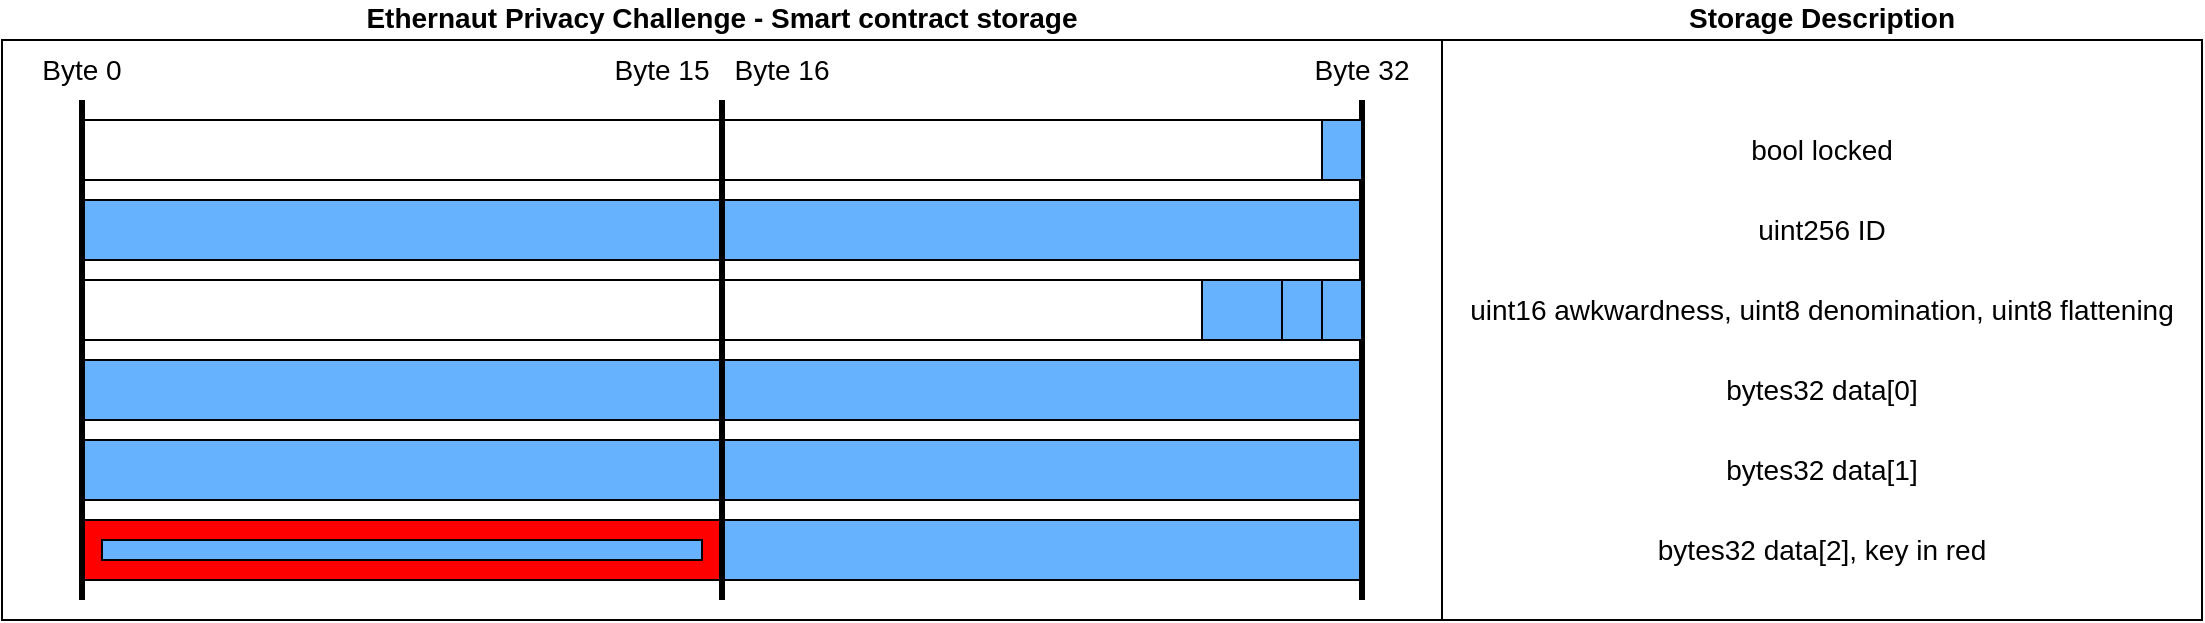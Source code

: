 <mxfile version="20.7.4" type="device"><diagram id="4bVmA7dgsVwYsYdi0lha" name="Page-1"><mxGraphModel dx="1362" dy="811" grid="1" gridSize="10" guides="1" tooltips="1" connect="1" arrows="1" fold="1" page="1" pageScale="1" pageWidth="850" pageHeight="1100" math="0" shadow="0"><root><mxCell id="0"/><mxCell id="1" parent="0"/><mxCell id="ZzRUbMqlJBG3kj-Skod7-1" value="&lt;b&gt;&lt;font style=&quot;font-size: 14px;&quot;&gt;Ethernaut Privacy Challenge - Smart contract storage&lt;/font&gt;&lt;/b&gt;" style="rounded=0;whiteSpace=wrap;html=1;verticalAlign=bottom;labelPosition=center;verticalLabelPosition=top;align=center;fillColor=none;" vertex="1" parent="1"><mxGeometry y="250" width="720" height="290" as="geometry"/></mxCell><mxCell id="ZzRUbMqlJBG3kj-Skod7-14" value="" style="rounded=0;whiteSpace=wrap;html=1;fontSize=14;" vertex="1" parent="1"><mxGeometry x="40" y="370" width="640" height="30" as="geometry"/></mxCell><mxCell id="ZzRUbMqlJBG3kj-Skod7-2" value="" style="rounded=0;whiteSpace=wrap;html=1;fontSize=14;" vertex="1" parent="1"><mxGeometry x="40" y="290" width="640" height="30" as="geometry"/></mxCell><mxCell id="ZzRUbMqlJBG3kj-Skod7-5" value="" style="rounded=0;whiteSpace=wrap;html=1;fontSize=14;" vertex="1" parent="1"><mxGeometry x="40" y="330" width="640" height="30" as="geometry"/></mxCell><mxCell id="ZzRUbMqlJBG3kj-Skod7-6" value="Byte 0" style="text;html=1;strokeColor=none;fillColor=none;align=center;verticalAlign=middle;whiteSpace=wrap;rounded=0;fontSize=14;" vertex="1" parent="1"><mxGeometry x="10" y="250" width="60" height="30" as="geometry"/></mxCell><mxCell id="ZzRUbMqlJBG3kj-Skod7-15" value="" style="rounded=0;whiteSpace=wrap;html=1;fontSize=14;fillColor=#66B2FF;" vertex="1" parent="1"><mxGeometry x="40" y="410" width="640" height="30" as="geometry"/></mxCell><mxCell id="ZzRUbMqlJBG3kj-Skod7-16" value="" style="rounded=0;whiteSpace=wrap;html=1;fontSize=14;fillColor=#66B2FF;" vertex="1" parent="1"><mxGeometry x="40" y="450" width="640" height="30" as="geometry"/></mxCell><mxCell id="ZzRUbMqlJBG3kj-Skod7-18" value="" style="rounded=0;whiteSpace=wrap;html=1;fontSize=14;fillColor=#66B2FF;" vertex="1" parent="1"><mxGeometry x="40" y="330" width="640" height="30" as="geometry"/></mxCell><mxCell id="ZzRUbMqlJBG3kj-Skod7-22" value="" style="rounded=0;whiteSpace=wrap;html=1;fontSize=14;fillColor=#66B2FF;" vertex="1" parent="1"><mxGeometry x="40" y="490" width="640" height="30" as="geometry"/></mxCell><mxCell id="ZzRUbMqlJBG3kj-Skod7-33" value="" style="verticalLabelPosition=bottom;verticalAlign=top;html=1;shape=mxgraph.basic.frame;dx=10;whiteSpace=wrap;rounded=0;shadow=0;glass=0;sketch=0;fontSize=14;fillColor=#FF0000;gradientColor=none;gradientDirection=radial;" vertex="1" parent="1"><mxGeometry x="40" y="490" width="320" height="30" as="geometry"/></mxCell><mxCell id="ZzRUbMqlJBG3kj-Skod7-7" value="" style="endArrow=none;html=1;rounded=0;fontSize=14;strokeWidth=3;" edge="1" parent="1"><mxGeometry width="50" height="50" relative="1" as="geometry"><mxPoint x="680" y="530" as="sourcePoint"/><mxPoint x="680" y="280" as="targetPoint"/></mxGeometry></mxCell><mxCell id="ZzRUbMqlJBG3kj-Skod7-4" value="" style="endArrow=none;html=1;rounded=0;fontSize=14;strokeWidth=3;" edge="1" parent="1"><mxGeometry x="0.091" y="20" width="50" height="50" relative="1" as="geometry"><mxPoint x="40" y="530" as="sourcePoint"/><mxPoint x="40" y="280" as="targetPoint"/><mxPoint as="offset"/></mxGeometry></mxCell><mxCell id="ZzRUbMqlJBG3kj-Skod7-8" value="" style="endArrow=none;html=1;rounded=0;fontSize=14;strokeWidth=3;" edge="1" parent="1"><mxGeometry width="50" height="50" relative="1" as="geometry"><mxPoint x="360" y="530" as="sourcePoint"/><mxPoint x="360" y="280" as="targetPoint"/></mxGeometry></mxCell><mxCell id="ZzRUbMqlJBG3kj-Skod7-11" value="Byte 32" style="text;html=1;strokeColor=none;fillColor=none;align=center;verticalAlign=middle;whiteSpace=wrap;rounded=0;fontSize=14;" vertex="1" parent="1"><mxGeometry x="650" y="250" width="60" height="30" as="geometry"/></mxCell><mxCell id="ZzRUbMqlJBG3kj-Skod7-12" value="Byte 15" style="text;html=1;strokeColor=none;fillColor=none;align=center;verticalAlign=middle;whiteSpace=wrap;rounded=0;fontSize=14;" vertex="1" parent="1"><mxGeometry x="300" y="250" width="60" height="30" as="geometry"/></mxCell><mxCell id="ZzRUbMqlJBG3kj-Skod7-13" value="Byte 16" style="text;html=1;strokeColor=none;fillColor=none;align=center;verticalAlign=middle;whiteSpace=wrap;rounded=0;fontSize=14;" vertex="1" parent="1"><mxGeometry x="360" y="250" width="60" height="30" as="geometry"/></mxCell><mxCell id="ZzRUbMqlJBG3kj-Skod7-17" value="" style="rounded=0;whiteSpace=wrap;html=1;fontSize=14;fillColor=#66B2FF;" vertex="1" parent="1"><mxGeometry x="660" y="290" width="20" height="30" as="geometry"/></mxCell><mxCell id="ZzRUbMqlJBG3kj-Skod7-19" value="" style="rounded=0;whiteSpace=wrap;html=1;fontSize=14;fillColor=#66B2FF;" vertex="1" parent="1"><mxGeometry x="660" y="370" width="20" height="30" as="geometry"/></mxCell><mxCell id="ZzRUbMqlJBG3kj-Skod7-20" value="" style="rounded=0;whiteSpace=wrap;html=1;fontSize=14;fillColor=#66B2FF;" vertex="1" parent="1"><mxGeometry x="640" y="370" width="20" height="30" as="geometry"/></mxCell><mxCell id="ZzRUbMqlJBG3kj-Skod7-21" value="" style="rounded=0;whiteSpace=wrap;html=1;fontSize=14;fillColor=#66B2FF;" vertex="1" parent="1"><mxGeometry x="600" y="370" width="40" height="30" as="geometry"/></mxCell><mxCell id="ZzRUbMqlJBG3kj-Skod7-24" value="&lt;b&gt;Storage Description&lt;/b&gt;" style="rounded=0;whiteSpace=wrap;html=1;fontSize=14;fillColor=none;labelPosition=center;verticalLabelPosition=top;align=center;verticalAlign=bottom;" vertex="1" parent="1"><mxGeometry x="720" y="250" width="380" height="290" as="geometry"/></mxCell><mxCell id="ZzRUbMqlJBG3kj-Skod7-26" value="bool locked" style="text;html=1;strokeColor=none;fillColor=none;align=center;verticalAlign=middle;whiteSpace=wrap;rounded=0;fontSize=14;" vertex="1" parent="1"><mxGeometry x="730" y="290" width="360" height="30" as="geometry"/></mxCell><mxCell id="ZzRUbMqlJBG3kj-Skod7-27" value="uint256 ID" style="text;html=1;strokeColor=none;fillColor=none;align=center;verticalAlign=middle;whiteSpace=wrap;rounded=0;fontSize=14;" vertex="1" parent="1"><mxGeometry x="730" y="330" width="360" height="30" as="geometry"/></mxCell><mxCell id="ZzRUbMqlJBG3kj-Skod7-28" value="uint16 awkwardness, uint8 denomination, uint8 flattening" style="text;html=1;strokeColor=none;fillColor=none;align=center;verticalAlign=middle;whiteSpace=wrap;rounded=0;fontSize=14;" vertex="1" parent="1"><mxGeometry x="730" y="370" width="360" height="30" as="geometry"/></mxCell><mxCell id="ZzRUbMqlJBG3kj-Skod7-29" value="bytes32 data[0]" style="text;html=1;strokeColor=none;fillColor=none;align=center;verticalAlign=middle;whiteSpace=wrap;rounded=0;fontSize=14;" vertex="1" parent="1"><mxGeometry x="730" y="410" width="360" height="30" as="geometry"/></mxCell><mxCell id="ZzRUbMqlJBG3kj-Skod7-30" value="bytes32 data[1]" style="text;html=1;strokeColor=none;fillColor=none;align=center;verticalAlign=middle;whiteSpace=wrap;rounded=0;fontSize=14;" vertex="1" parent="1"><mxGeometry x="730" y="450" width="360" height="30" as="geometry"/></mxCell><mxCell id="ZzRUbMqlJBG3kj-Skod7-31" value="bytes32 data[2], key in red" style="text;html=1;strokeColor=none;fillColor=none;align=center;verticalAlign=middle;whiteSpace=wrap;rounded=0;fontSize=14;" vertex="1" parent="1"><mxGeometry x="730" y="490" width="360" height="30" as="geometry"/></mxCell></root></mxGraphModel></diagram></mxfile>